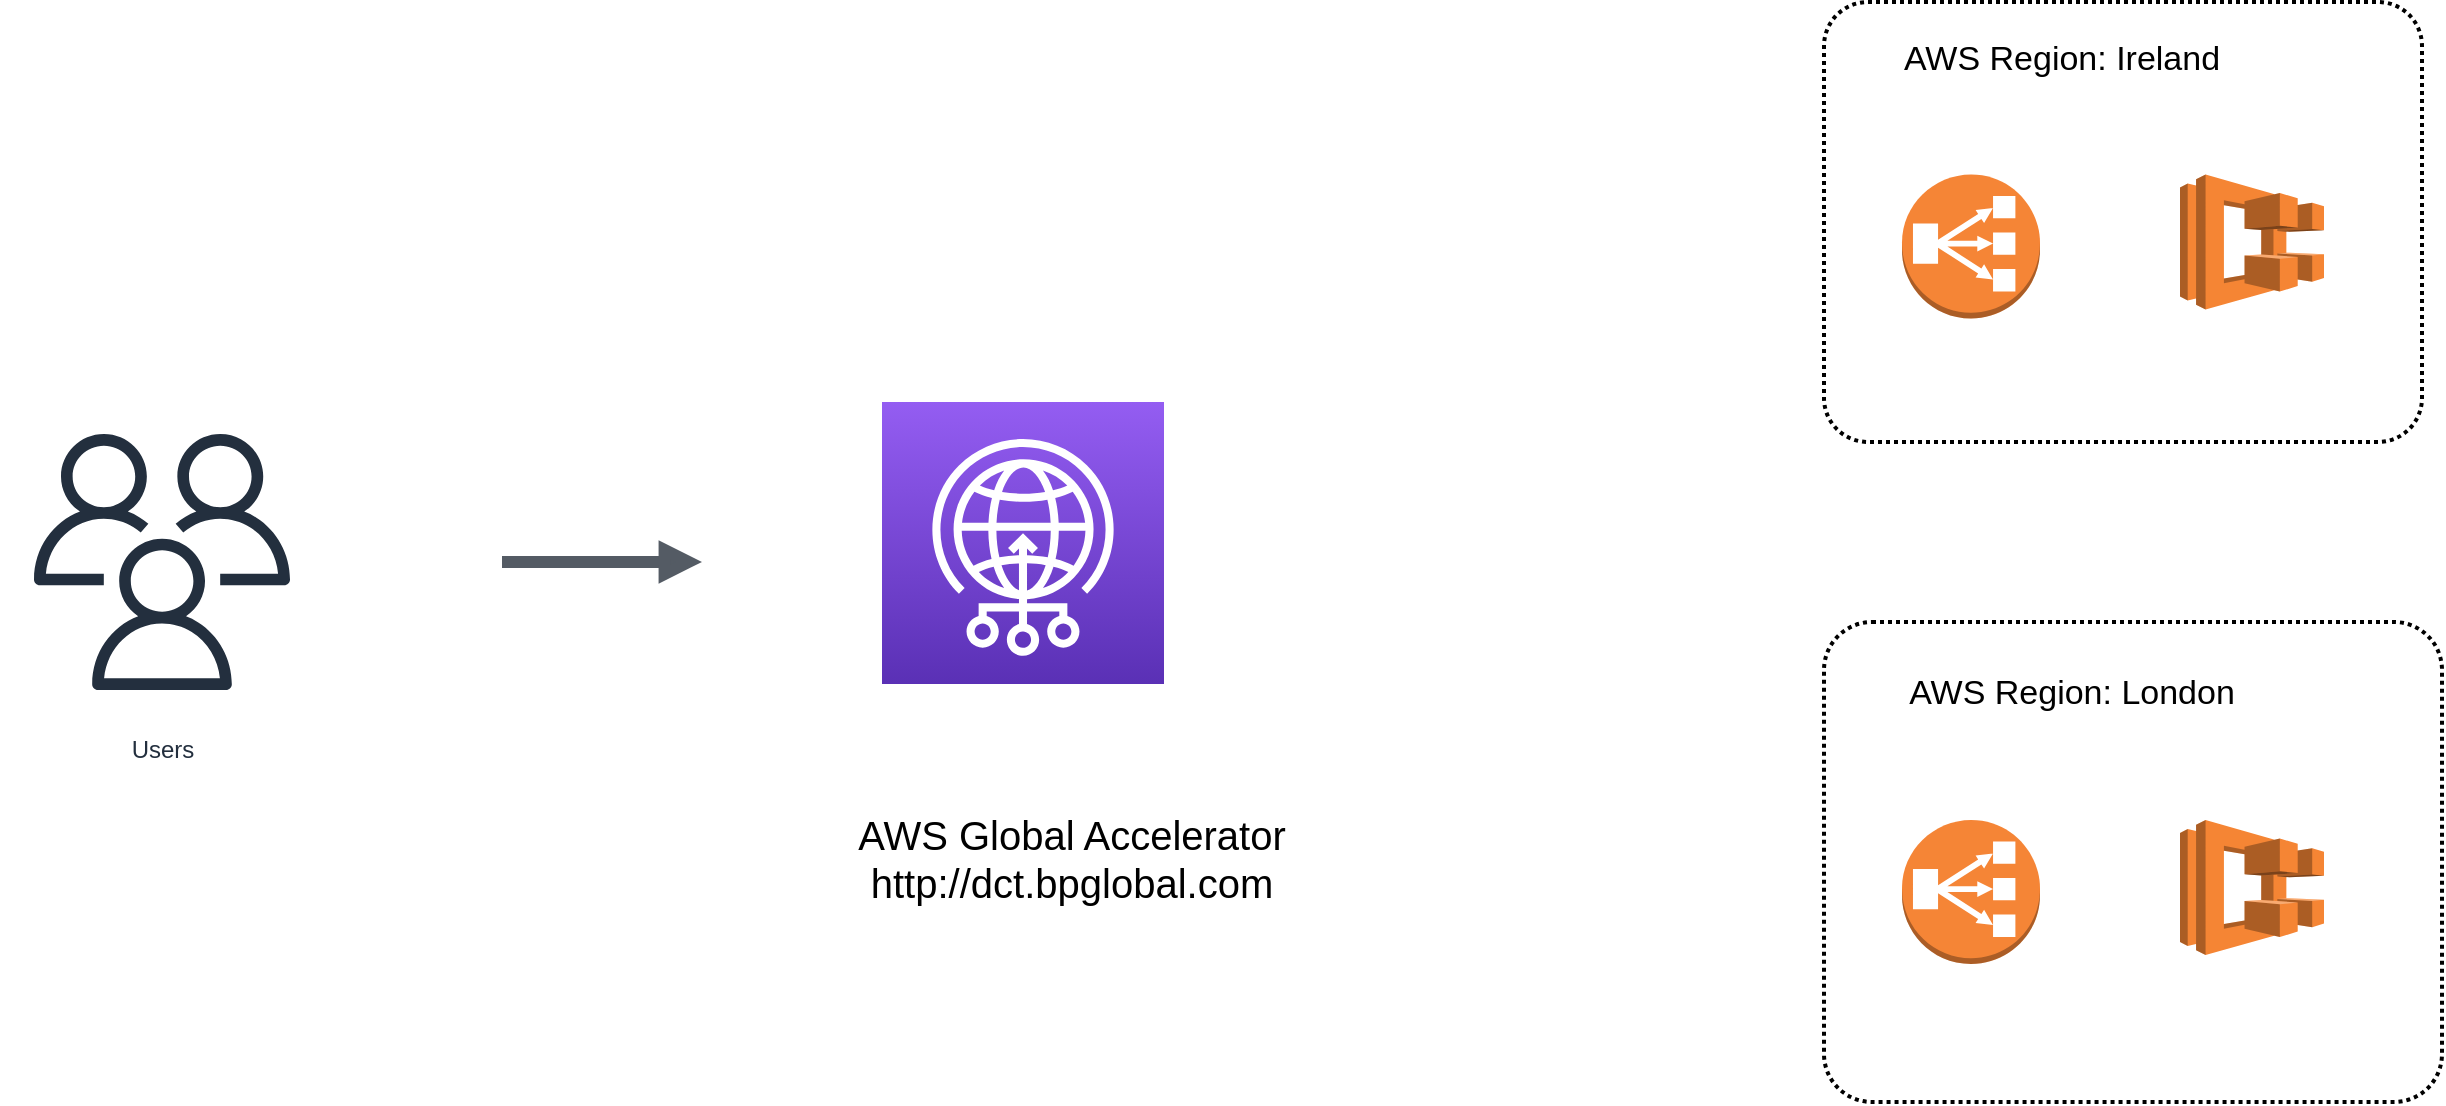 <mxfile version="20.5.1" type="github">
  <diagram id="wYxCZR2anh_r0sdgWP1-" name="Page-1">
    <mxGraphModel dx="2222" dy="1010" grid="1" gridSize="10" guides="1" tooltips="1" connect="1" arrows="1" fold="1" page="1" pageScale="1" pageWidth="850" pageHeight="1100" math="0" shadow="0">
      <root>
        <mxCell id="0" />
        <mxCell id="1" parent="0" />
        <mxCell id="TaKTOSv6qZX-BPgqEJur-4" value="" style="rounded=1;arcSize=10;dashed=1;fillColor=none;gradientColor=none;dashPattern=1 1;strokeWidth=2;" vertex="1" parent="1">
          <mxGeometry x="211" y="150" width="299" height="220" as="geometry" />
        </mxCell>
        <mxCell id="TaKTOSv6qZX-BPgqEJur-5" value="" style="rounded=1;arcSize=10;dashed=1;fillColor=none;gradientColor=none;dashPattern=1 1;strokeWidth=2;" vertex="1" parent="1">
          <mxGeometry x="211" y="460" width="309" height="240" as="geometry" />
        </mxCell>
        <mxCell id="TaKTOSv6qZX-BPgqEJur-6" value="" style="outlineConnect=0;dashed=0;verticalLabelPosition=bottom;verticalAlign=top;align=center;html=1;shape=mxgraph.aws3.classic_load_balancer;fillColor=#F58536;gradientColor=none;" vertex="1" parent="1">
          <mxGeometry x="250" y="236.25" width="69" height="72" as="geometry" />
        </mxCell>
        <mxCell id="TaKTOSv6qZX-BPgqEJur-7" value="" style="outlineConnect=0;dashed=0;verticalLabelPosition=bottom;verticalAlign=top;align=center;html=1;shape=mxgraph.aws3.classic_load_balancer;fillColor=#F58536;gradientColor=none;" vertex="1" parent="1">
          <mxGeometry x="250" y="559" width="69" height="72" as="geometry" />
        </mxCell>
        <mxCell id="TaKTOSv6qZX-BPgqEJur-8" value="" style="outlineConnect=0;dashed=0;verticalLabelPosition=bottom;verticalAlign=top;align=center;html=1;shape=mxgraph.aws3.ecs;fillColor=#F58534;gradientColor=none;" vertex="1" parent="1">
          <mxGeometry x="389" y="236.25" width="72" height="67.5" as="geometry" />
        </mxCell>
        <mxCell id="TaKTOSv6qZX-BPgqEJur-9" value="" style="outlineConnect=0;dashed=0;verticalLabelPosition=bottom;verticalAlign=top;align=center;html=1;shape=mxgraph.aws3.ecs;fillColor=#F58534;gradientColor=none;" vertex="1" parent="1">
          <mxGeometry x="389" y="559" width="72" height="67.5" as="geometry" />
        </mxCell>
        <mxCell id="TaKTOSv6qZX-BPgqEJur-10" value="" style="sketch=0;points=[[0,0,0],[0.25,0,0],[0.5,0,0],[0.75,0,0],[1,0,0],[0,1,0],[0.25,1,0],[0.5,1,0],[0.75,1,0],[1,1,0],[0,0.25,0],[0,0.5,0],[0,0.75,0],[1,0.25,0],[1,0.5,0],[1,0.75,0]];outlineConnect=0;fontColor=#232F3E;gradientColor=#945DF2;gradientDirection=north;fillColor=#5A30B5;strokeColor=#ffffff;dashed=0;verticalLabelPosition=bottom;verticalAlign=top;align=center;html=1;fontSize=12;fontStyle=0;aspect=fixed;shape=mxgraph.aws4.resourceIcon;resIcon=mxgraph.aws4.global_accelerator;" vertex="1" parent="1">
          <mxGeometry x="-260" y="350" width="141" height="141" as="geometry" />
        </mxCell>
        <mxCell id="TaKTOSv6qZX-BPgqEJur-11" value="Users" style="sketch=0;outlineConnect=0;fontColor=#232F3E;gradientColor=none;strokeColor=#232F3E;fillColor=#ffffff;dashed=0;verticalLabelPosition=bottom;verticalAlign=top;align=center;html=1;fontSize=12;fontStyle=0;aspect=fixed;shape=mxgraph.aws4.resourceIcon;resIcon=mxgraph.aws4.users;" vertex="1" parent="1">
          <mxGeometry x="-700" y="350" width="160" height="160" as="geometry" />
        </mxCell>
        <mxCell id="TaKTOSv6qZX-BPgqEJur-14" value="" style="edgeStyle=orthogonalEdgeStyle;html=1;endArrow=block;elbow=vertical;startArrow=none;endFill=1;strokeColor=#545B64;rounded=0;strokeWidth=6;" edge="1" parent="1">
          <mxGeometry width="100" relative="1" as="geometry">
            <mxPoint x="-450" y="430" as="sourcePoint" />
            <mxPoint x="-350" y="430" as="targetPoint" />
          </mxGeometry>
        </mxCell>
        <mxCell id="TaKTOSv6qZX-BPgqEJur-15" value="AWS Global Accelerator&lt;br style=&quot;font-size: 20px;&quot;&gt;http://dct.bpglobal.com" style="text;html=1;strokeColor=none;fillColor=none;align=center;verticalAlign=middle;whiteSpace=wrap;rounded=0;fontSize=20;" vertex="1" parent="1">
          <mxGeometry x="-310" y="535" width="290" height="85" as="geometry" />
        </mxCell>
        <mxCell id="TaKTOSv6qZX-BPgqEJur-16" value="AWS Region: Ireland" style="text;html=1;strokeColor=none;fillColor=none;align=center;verticalAlign=middle;whiteSpace=wrap;rounded=0;fontSize=17;" vertex="1" parent="1">
          <mxGeometry x="230" y="164" width="200" height="30" as="geometry" />
        </mxCell>
        <mxCell id="TaKTOSv6qZX-BPgqEJur-17" value="AWS Region: London" style="text;html=1;strokeColor=none;fillColor=none;align=center;verticalAlign=middle;whiteSpace=wrap;rounded=0;fontSize=17;" vertex="1" parent="1">
          <mxGeometry x="235" y="481" width="200" height="30" as="geometry" />
        </mxCell>
      </root>
    </mxGraphModel>
  </diagram>
</mxfile>
